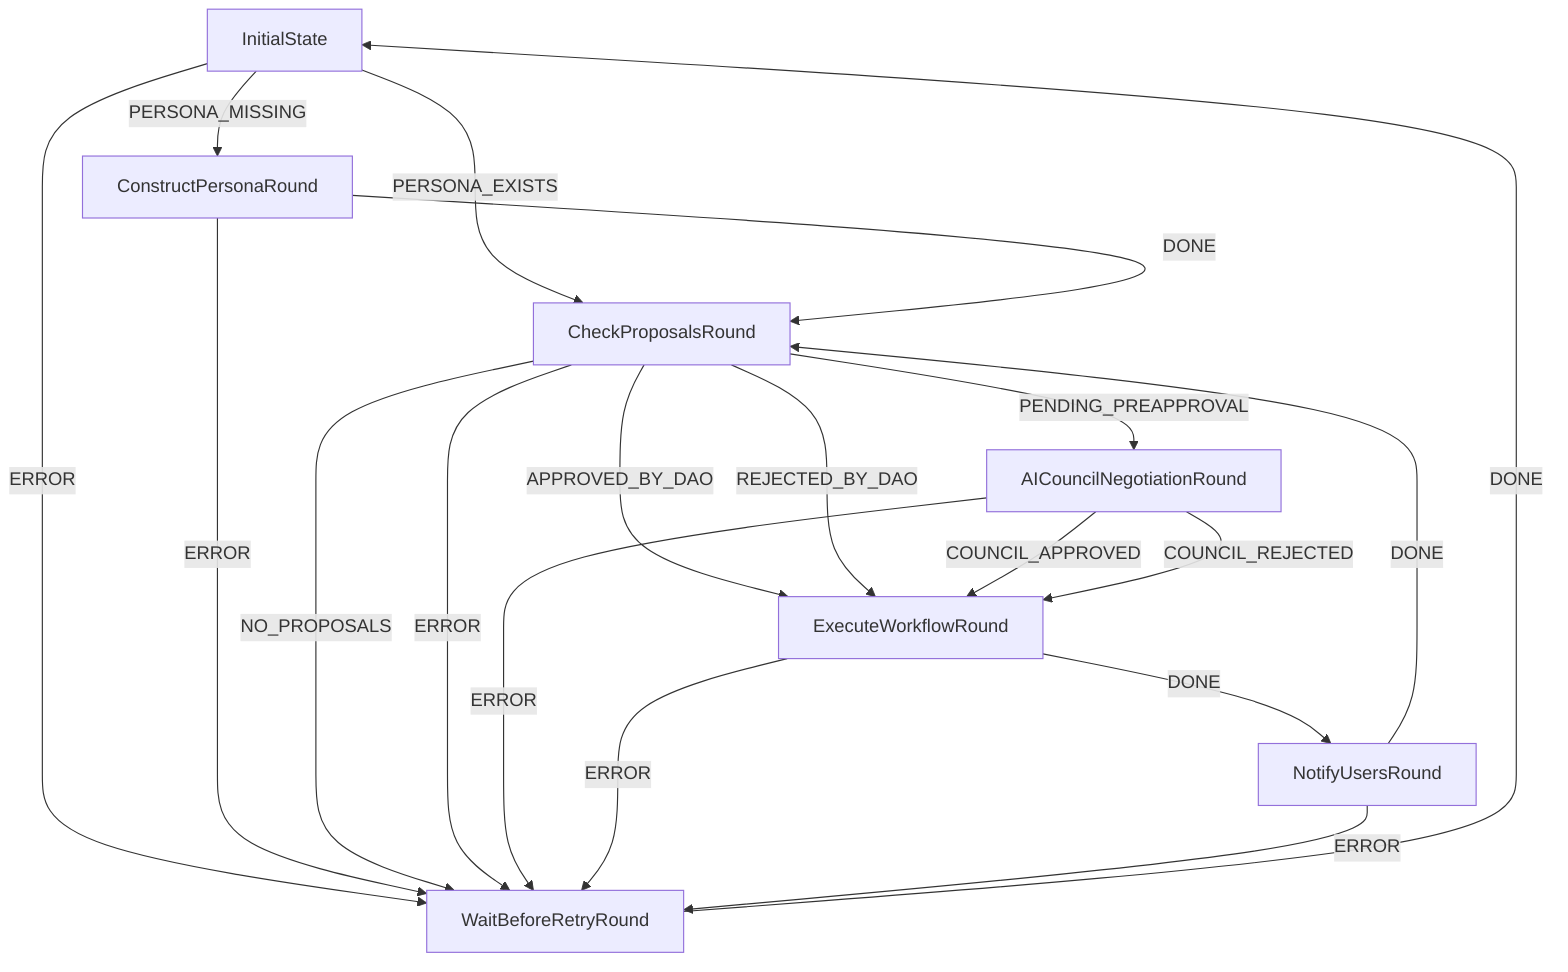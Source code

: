 graph TD
  %%============ Initial Bootstrap ============%%
  InitialState -->|PERSONA_MISSING| ConstructPersonaRound
  InitialState -->|PERSONA_EXISTS| CheckProposalsRound
  InitialState -->|ERROR| WaitBeforeRetryRound

  ConstructPersonaRound -->|DONE| CheckProposalsRound
  ConstructPersonaRound -->|ERROR| WaitBeforeRetryRound

  %%============== Proposal Checking =============%%
  CheckProposalsRound -->|PENDING_PREAPPROVAL| AICouncilNegotiationRound
  CheckProposalsRound -->|APPROVED_BY_DAO| ExecuteWorkflowRound
  CheckProposalsRound -->|REJECTED_BY_DAO| ExecuteWorkflowRound
  CheckProposalsRound -->|NO_PROPOSALS| WaitBeforeRetryRound
  CheckProposalsRound -->|ERROR| WaitBeforeRetryRound

  %%========== Council Discussion & Vote =========%%
  AICouncilNegotiationRound -->|COUNCIL_APPROVED| ExecuteWorkflowRound
  AICouncilNegotiationRound -->|COUNCIL_REJECTED| ExecuteWorkflowRound
  AICouncilNegotiationRound -->|ERROR| WaitBeforeRetryRound

  %%============ Execute Workflow ==============%%
  ExecuteWorkflowRound -->|DONE| NotifyUsersRound
  ExecuteWorkflowRound -->|ERROR| WaitBeforeRetryRound

  %%============ Notify DAO Members =============%%
  NotifyUsersRound -->|DONE| CheckProposalsRound
  NotifyUsersRound -->|ERROR| WaitBeforeRetryRound

  %%================= Error Loop =================##
  WaitBeforeRetryRound -->|DONE| InitialState